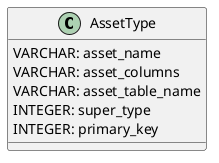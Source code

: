 @startuml asset_type_db

class AssetType {
    VARCHAR: asset_name
    VARCHAR: asset_columns
    VARCHAR: asset_table_name
    INTEGER: super_type
    INTEGER: primary_key
}

@enduml
